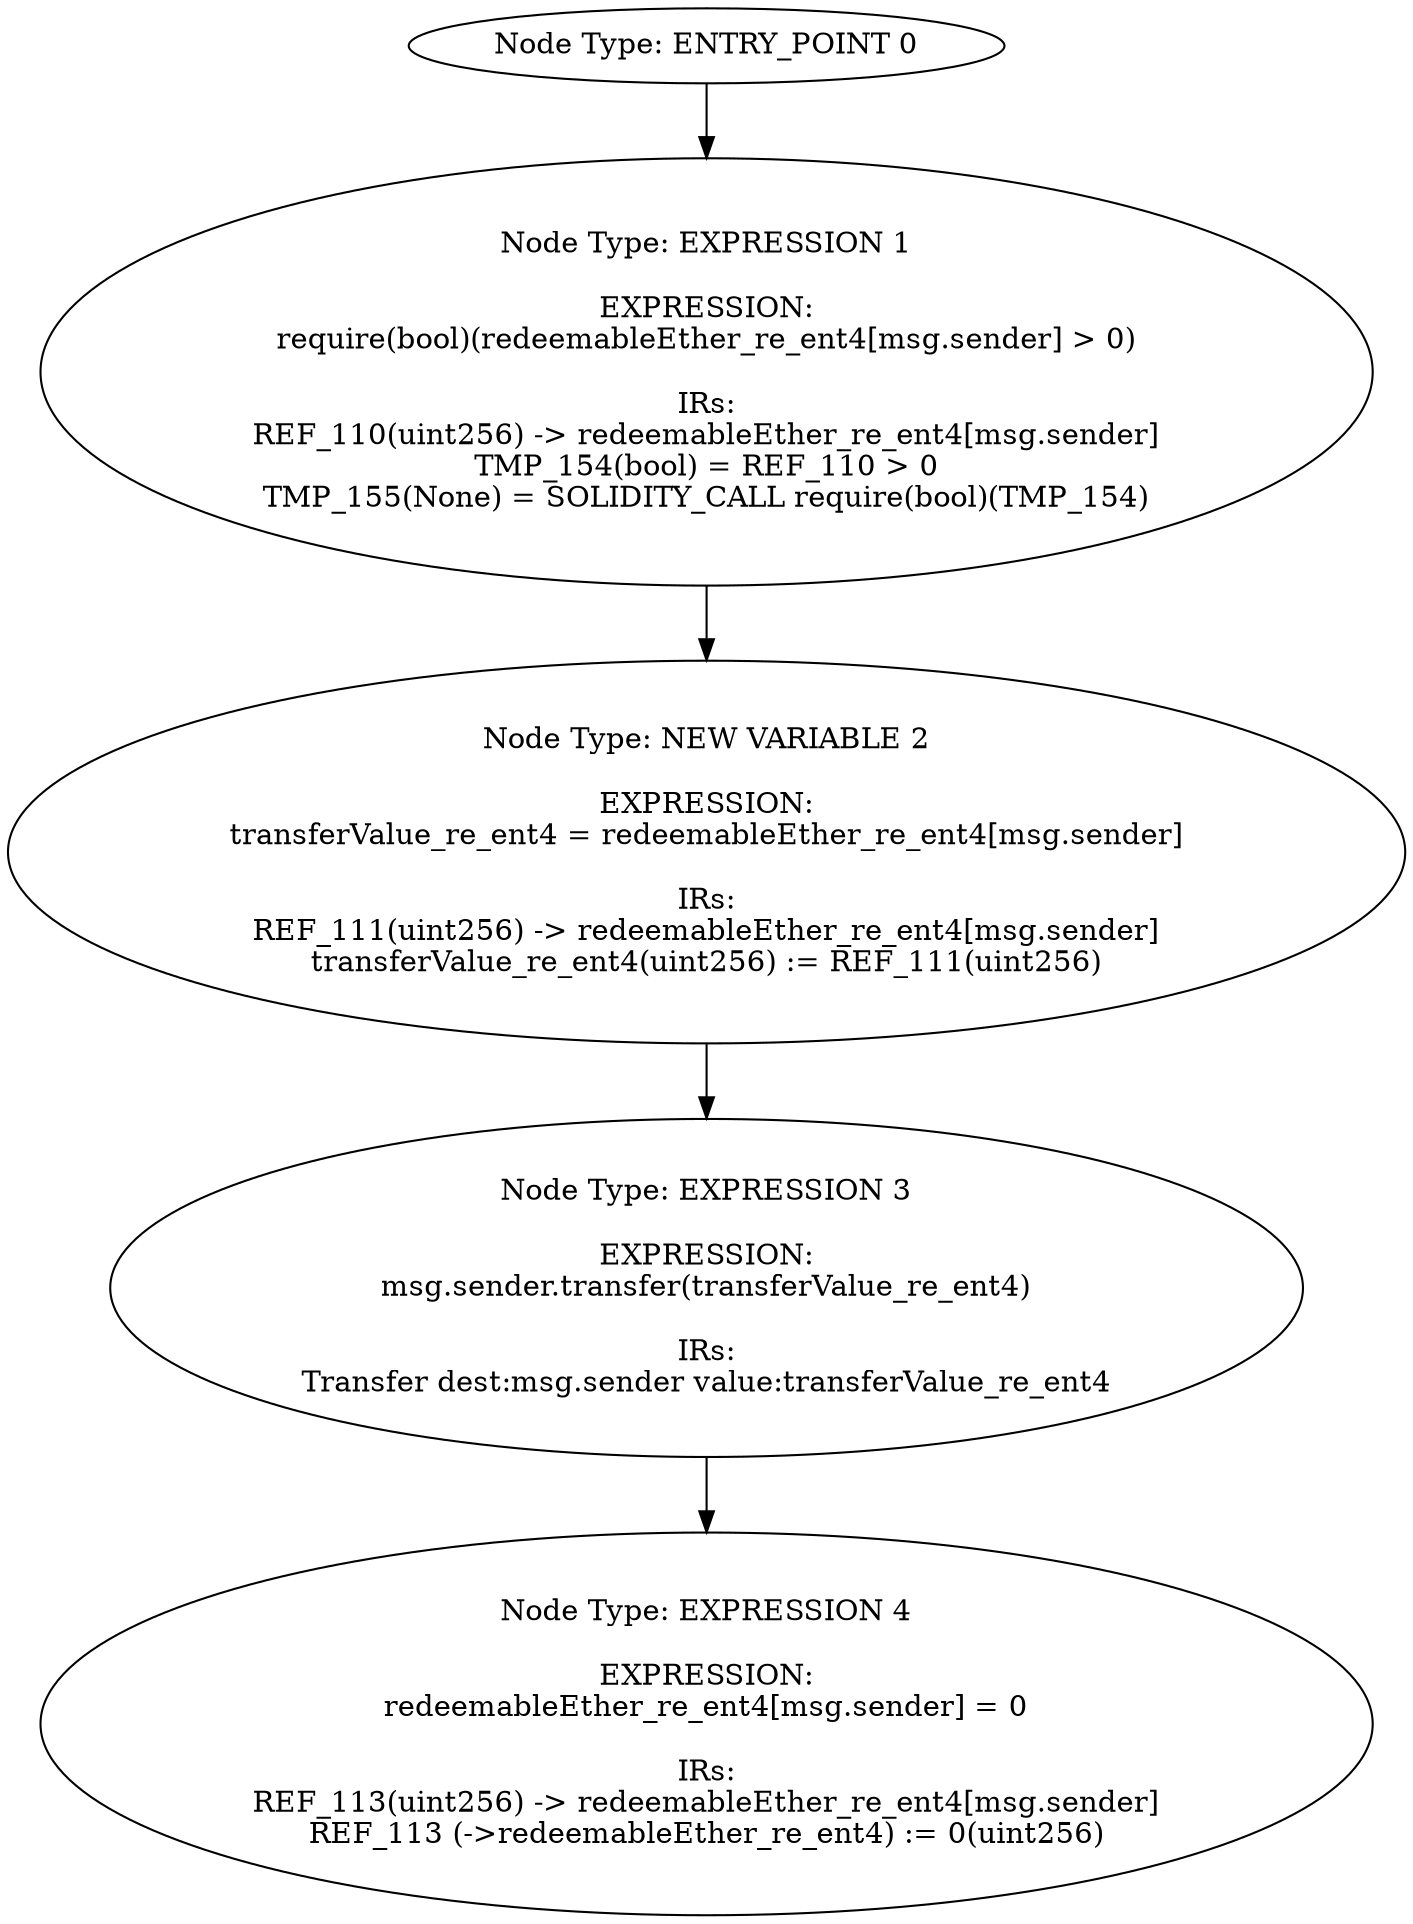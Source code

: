 digraph{
0[label="Node Type: ENTRY_POINT 0
"];
0->1;
1[label="Node Type: EXPRESSION 1

EXPRESSION:
require(bool)(redeemableEther_re_ent4[msg.sender] > 0)

IRs:
REF_110(uint256) -> redeemableEther_re_ent4[msg.sender]
TMP_154(bool) = REF_110 > 0
TMP_155(None) = SOLIDITY_CALL require(bool)(TMP_154)"];
1->2;
2[label="Node Type: NEW VARIABLE 2

EXPRESSION:
transferValue_re_ent4 = redeemableEther_re_ent4[msg.sender]

IRs:
REF_111(uint256) -> redeemableEther_re_ent4[msg.sender]
transferValue_re_ent4(uint256) := REF_111(uint256)"];
2->3;
3[label="Node Type: EXPRESSION 3

EXPRESSION:
msg.sender.transfer(transferValue_re_ent4)

IRs:
Transfer dest:msg.sender value:transferValue_re_ent4"];
3->4;
4[label="Node Type: EXPRESSION 4

EXPRESSION:
redeemableEther_re_ent4[msg.sender] = 0

IRs:
REF_113(uint256) -> redeemableEther_re_ent4[msg.sender]
REF_113 (->redeemableEther_re_ent4) := 0(uint256)"];
}
